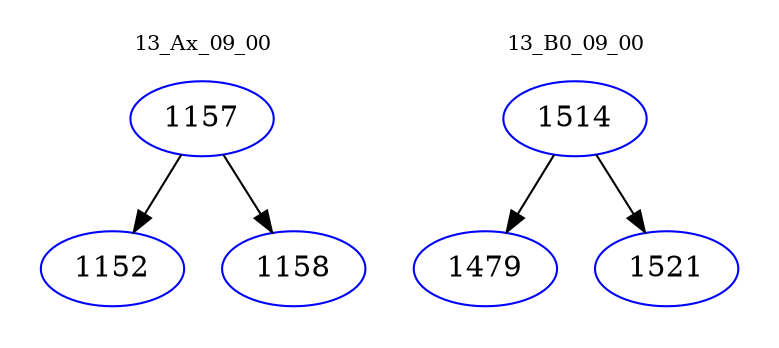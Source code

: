 digraph{
subgraph cluster_0 {
color = white
label = "13_Ax_09_00";
fontsize=10;
T0_1157 [label="1157", color="blue"]
T0_1157 -> T0_1152 [color="black"]
T0_1152 [label="1152", color="blue"]
T0_1157 -> T0_1158 [color="black"]
T0_1158 [label="1158", color="blue"]
}
subgraph cluster_1 {
color = white
label = "13_B0_09_00";
fontsize=10;
T1_1514 [label="1514", color="blue"]
T1_1514 -> T1_1479 [color="black"]
T1_1479 [label="1479", color="blue"]
T1_1514 -> T1_1521 [color="black"]
T1_1521 [label="1521", color="blue"]
}
}
